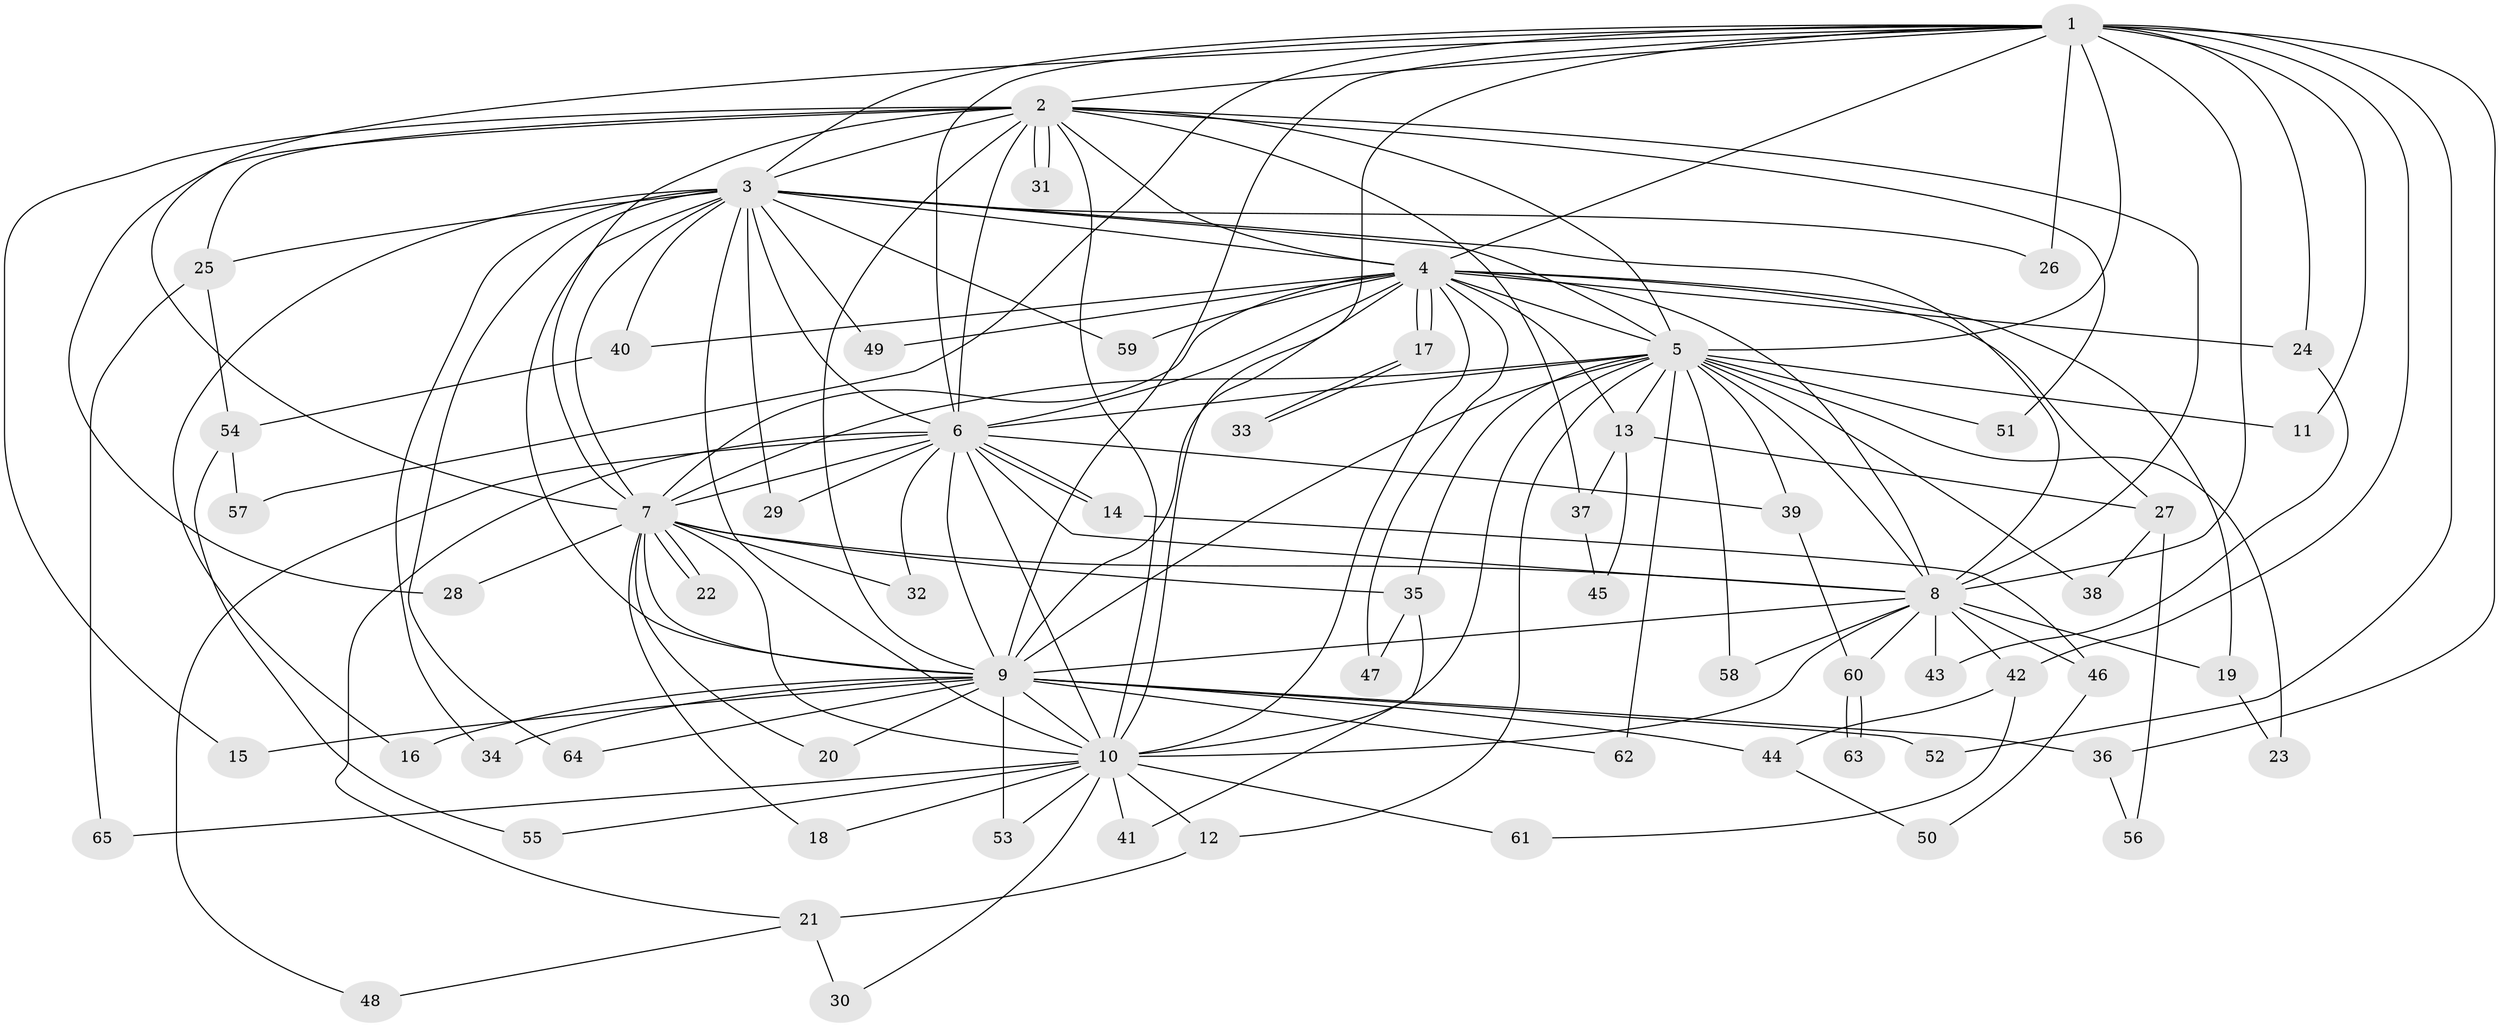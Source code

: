 // coarse degree distribution, {21: 0.020833333333333332, 19: 0.020833333333333332, 13: 0.020833333333333332, 14: 0.020833333333333332, 20: 0.020833333333333332, 11: 0.020833333333333332, 15: 0.020833333333333332, 2: 0.6041666666666666, 3: 0.125, 4: 0.10416666666666667, 5: 0.020833333333333332}
// Generated by graph-tools (version 1.1) at 2025/41/03/06/25 10:41:44]
// undirected, 65 vertices, 155 edges
graph export_dot {
graph [start="1"]
  node [color=gray90,style=filled];
  1;
  2;
  3;
  4;
  5;
  6;
  7;
  8;
  9;
  10;
  11;
  12;
  13;
  14;
  15;
  16;
  17;
  18;
  19;
  20;
  21;
  22;
  23;
  24;
  25;
  26;
  27;
  28;
  29;
  30;
  31;
  32;
  33;
  34;
  35;
  36;
  37;
  38;
  39;
  40;
  41;
  42;
  43;
  44;
  45;
  46;
  47;
  48;
  49;
  50;
  51;
  52;
  53;
  54;
  55;
  56;
  57;
  58;
  59;
  60;
  61;
  62;
  63;
  64;
  65;
  1 -- 2;
  1 -- 3;
  1 -- 4;
  1 -- 5;
  1 -- 6;
  1 -- 7;
  1 -- 8;
  1 -- 9;
  1 -- 10;
  1 -- 11;
  1 -- 24;
  1 -- 26;
  1 -- 36;
  1 -- 42;
  1 -- 52;
  1 -- 57;
  2 -- 3;
  2 -- 4;
  2 -- 5;
  2 -- 6;
  2 -- 7;
  2 -- 8;
  2 -- 9;
  2 -- 10;
  2 -- 15;
  2 -- 25;
  2 -- 28;
  2 -- 31;
  2 -- 31;
  2 -- 37;
  2 -- 51;
  3 -- 4;
  3 -- 5;
  3 -- 6;
  3 -- 7;
  3 -- 8;
  3 -- 9;
  3 -- 10;
  3 -- 16;
  3 -- 25;
  3 -- 26;
  3 -- 29;
  3 -- 34;
  3 -- 40;
  3 -- 49;
  3 -- 59;
  3 -- 64;
  4 -- 5;
  4 -- 6;
  4 -- 7;
  4 -- 8;
  4 -- 9;
  4 -- 10;
  4 -- 13;
  4 -- 17;
  4 -- 17;
  4 -- 19;
  4 -- 24;
  4 -- 27;
  4 -- 40;
  4 -- 47;
  4 -- 49;
  4 -- 59;
  5 -- 6;
  5 -- 7;
  5 -- 8;
  5 -- 9;
  5 -- 10;
  5 -- 11;
  5 -- 12;
  5 -- 13;
  5 -- 23;
  5 -- 35;
  5 -- 38;
  5 -- 39;
  5 -- 51;
  5 -- 58;
  5 -- 62;
  6 -- 7;
  6 -- 8;
  6 -- 9;
  6 -- 10;
  6 -- 14;
  6 -- 14;
  6 -- 21;
  6 -- 29;
  6 -- 32;
  6 -- 39;
  6 -- 48;
  7 -- 8;
  7 -- 9;
  7 -- 10;
  7 -- 18;
  7 -- 20;
  7 -- 22;
  7 -- 22;
  7 -- 28;
  7 -- 32;
  7 -- 35;
  8 -- 9;
  8 -- 10;
  8 -- 19;
  8 -- 42;
  8 -- 43;
  8 -- 46;
  8 -- 58;
  8 -- 60;
  9 -- 10;
  9 -- 15;
  9 -- 16;
  9 -- 20;
  9 -- 34;
  9 -- 36;
  9 -- 44;
  9 -- 52;
  9 -- 53;
  9 -- 62;
  9 -- 64;
  10 -- 12;
  10 -- 18;
  10 -- 30;
  10 -- 41;
  10 -- 53;
  10 -- 55;
  10 -- 61;
  10 -- 65;
  12 -- 21;
  13 -- 27;
  13 -- 37;
  13 -- 45;
  14 -- 46;
  17 -- 33;
  17 -- 33;
  19 -- 23;
  21 -- 30;
  21 -- 48;
  24 -- 43;
  25 -- 54;
  25 -- 65;
  27 -- 38;
  27 -- 56;
  35 -- 41;
  35 -- 47;
  36 -- 56;
  37 -- 45;
  39 -- 60;
  40 -- 54;
  42 -- 44;
  42 -- 61;
  44 -- 50;
  46 -- 50;
  54 -- 55;
  54 -- 57;
  60 -- 63;
  60 -- 63;
}
